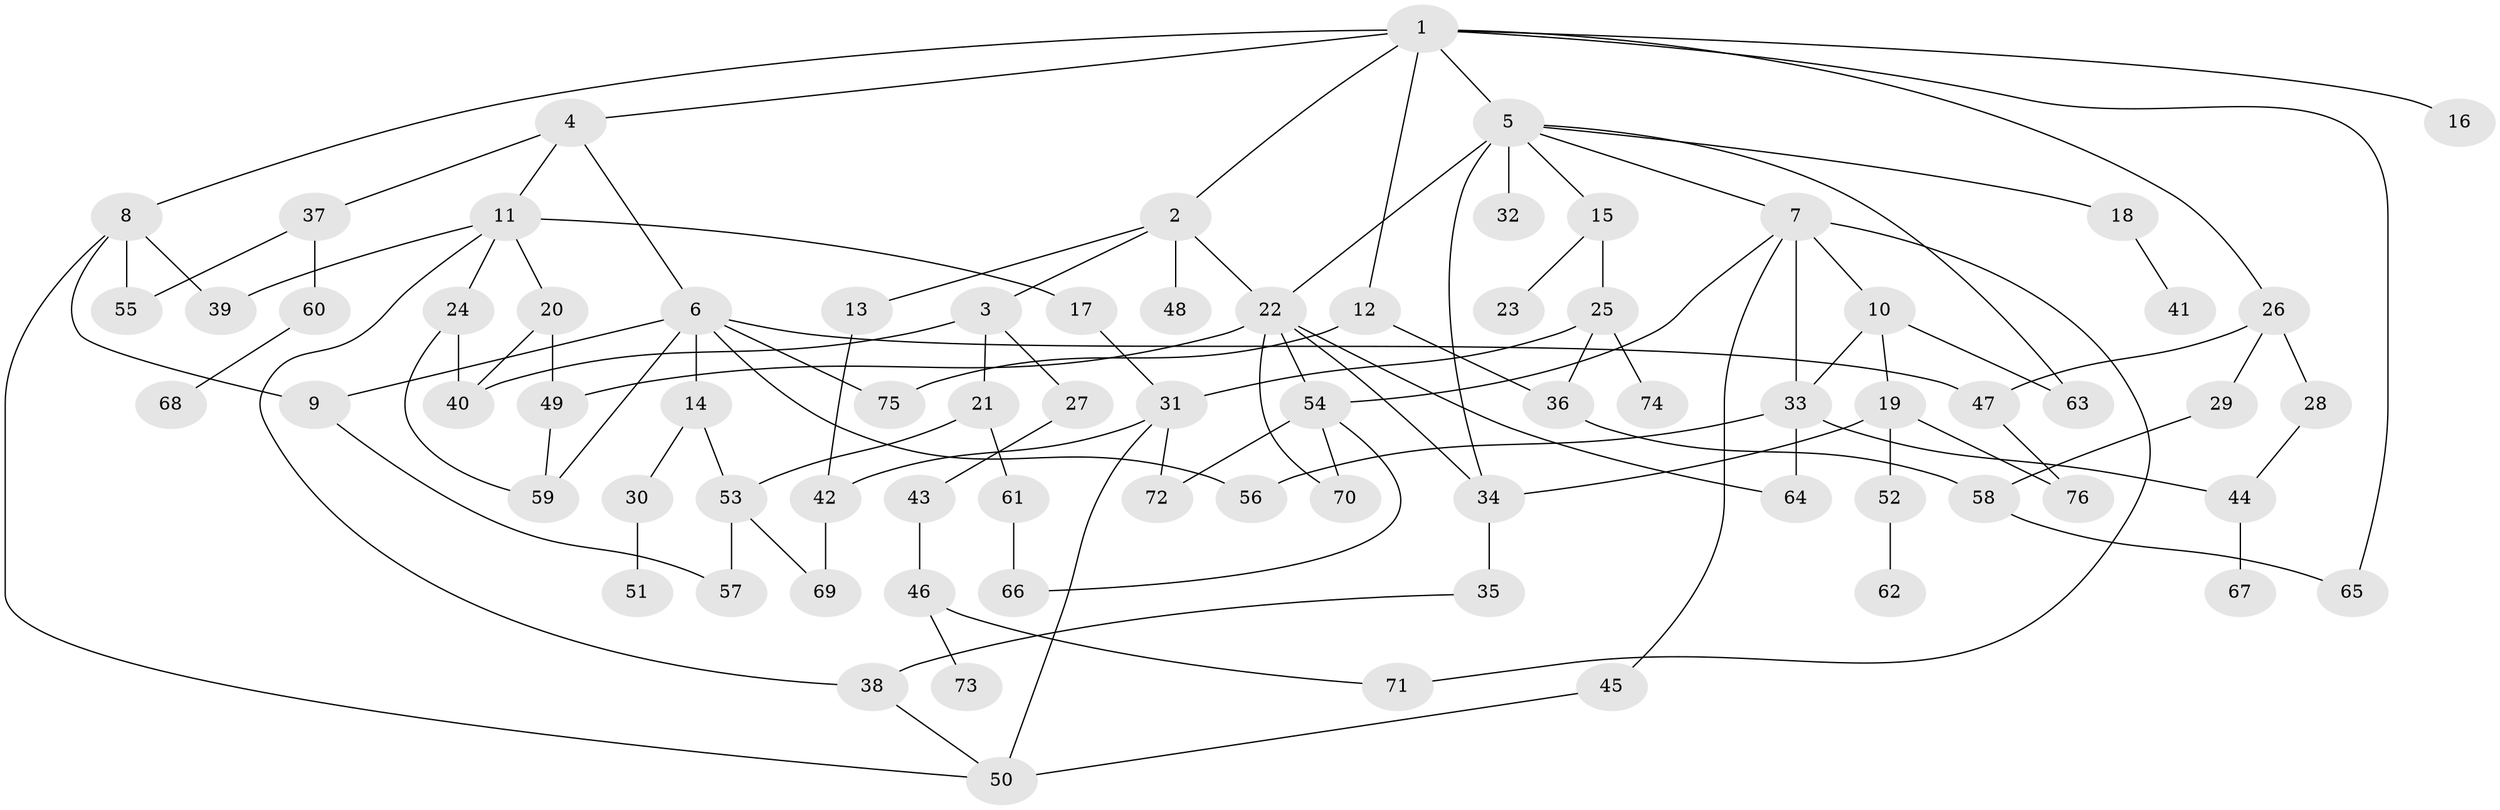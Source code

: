 // original degree distribution, {9: 0.008, 5: 0.064, 4: 0.104, 10: 0.008, 8: 0.016, 2: 0.296, 6: 0.016, 3: 0.2, 1: 0.288}
// Generated by graph-tools (version 1.1) at 2025/48/03/04/25 22:48:37]
// undirected, 76 vertices, 111 edges
graph export_dot {
  node [color=gray90,style=filled];
  1;
  2;
  3;
  4;
  5;
  6;
  7;
  8;
  9;
  10;
  11;
  12;
  13;
  14;
  15;
  16;
  17;
  18;
  19;
  20;
  21;
  22;
  23;
  24;
  25;
  26;
  27;
  28;
  29;
  30;
  31;
  32;
  33;
  34;
  35;
  36;
  37;
  38;
  39;
  40;
  41;
  42;
  43;
  44;
  45;
  46;
  47;
  48;
  49;
  50;
  51;
  52;
  53;
  54;
  55;
  56;
  57;
  58;
  59;
  60;
  61;
  62;
  63;
  64;
  65;
  66;
  67;
  68;
  69;
  70;
  71;
  72;
  73;
  74;
  75;
  76;
  1 -- 2 [weight=1.0];
  1 -- 4 [weight=1.0];
  1 -- 5 [weight=1.0];
  1 -- 8 [weight=1.0];
  1 -- 12 [weight=1.0];
  1 -- 16 [weight=1.0];
  1 -- 26 [weight=1.0];
  1 -- 65 [weight=1.0];
  2 -- 3 [weight=1.0];
  2 -- 13 [weight=1.0];
  2 -- 22 [weight=1.0];
  2 -- 48 [weight=1.0];
  3 -- 21 [weight=1.0];
  3 -- 27 [weight=1.0];
  3 -- 40 [weight=1.0];
  4 -- 6 [weight=1.0];
  4 -- 11 [weight=1.0];
  4 -- 37 [weight=1.0];
  5 -- 7 [weight=1.0];
  5 -- 15 [weight=1.0];
  5 -- 18 [weight=1.0];
  5 -- 22 [weight=2.0];
  5 -- 32 [weight=1.0];
  5 -- 34 [weight=1.0];
  5 -- 63 [weight=1.0];
  6 -- 9 [weight=1.0];
  6 -- 14 [weight=1.0];
  6 -- 47 [weight=1.0];
  6 -- 56 [weight=1.0];
  6 -- 59 [weight=1.0];
  6 -- 75 [weight=1.0];
  7 -- 10 [weight=1.0];
  7 -- 33 [weight=2.0];
  7 -- 45 [weight=1.0];
  7 -- 54 [weight=1.0];
  7 -- 71 [weight=1.0];
  8 -- 9 [weight=1.0];
  8 -- 39 [weight=1.0];
  8 -- 50 [weight=1.0];
  8 -- 55 [weight=1.0];
  9 -- 57 [weight=1.0];
  10 -- 19 [weight=1.0];
  10 -- 33 [weight=1.0];
  10 -- 63 [weight=1.0];
  11 -- 17 [weight=1.0];
  11 -- 20 [weight=1.0];
  11 -- 24 [weight=1.0];
  11 -- 38 [weight=1.0];
  11 -- 39 [weight=1.0];
  12 -- 36 [weight=1.0];
  12 -- 75 [weight=1.0];
  13 -- 42 [weight=1.0];
  14 -- 30 [weight=1.0];
  14 -- 53 [weight=1.0];
  15 -- 23 [weight=1.0];
  15 -- 25 [weight=1.0];
  17 -- 31 [weight=1.0];
  18 -- 41 [weight=1.0];
  19 -- 34 [weight=1.0];
  19 -- 52 [weight=1.0];
  19 -- 76 [weight=1.0];
  20 -- 40 [weight=1.0];
  20 -- 49 [weight=1.0];
  21 -- 53 [weight=1.0];
  21 -- 61 [weight=1.0];
  22 -- 34 [weight=1.0];
  22 -- 49 [weight=1.0];
  22 -- 54 [weight=1.0];
  22 -- 64 [weight=1.0];
  22 -- 70 [weight=1.0];
  24 -- 40 [weight=1.0];
  24 -- 59 [weight=1.0];
  25 -- 31 [weight=1.0];
  25 -- 36 [weight=1.0];
  25 -- 74 [weight=1.0];
  26 -- 28 [weight=1.0];
  26 -- 29 [weight=1.0];
  26 -- 47 [weight=1.0];
  27 -- 43 [weight=1.0];
  28 -- 44 [weight=1.0];
  29 -- 58 [weight=1.0];
  30 -- 51 [weight=1.0];
  31 -- 42 [weight=1.0];
  31 -- 50 [weight=1.0];
  31 -- 72 [weight=1.0];
  33 -- 44 [weight=1.0];
  33 -- 56 [weight=1.0];
  33 -- 64 [weight=1.0];
  34 -- 35 [weight=3.0];
  35 -- 38 [weight=1.0];
  36 -- 58 [weight=1.0];
  37 -- 55 [weight=1.0];
  37 -- 60 [weight=1.0];
  38 -- 50 [weight=1.0];
  42 -- 69 [weight=1.0];
  43 -- 46 [weight=1.0];
  44 -- 67 [weight=1.0];
  45 -- 50 [weight=1.0];
  46 -- 71 [weight=1.0];
  46 -- 73 [weight=1.0];
  47 -- 76 [weight=1.0];
  49 -- 59 [weight=1.0];
  52 -- 62 [weight=1.0];
  53 -- 57 [weight=1.0];
  53 -- 69 [weight=1.0];
  54 -- 66 [weight=1.0];
  54 -- 70 [weight=1.0];
  54 -- 72 [weight=1.0];
  58 -- 65 [weight=1.0];
  60 -- 68 [weight=1.0];
  61 -- 66 [weight=1.0];
}
